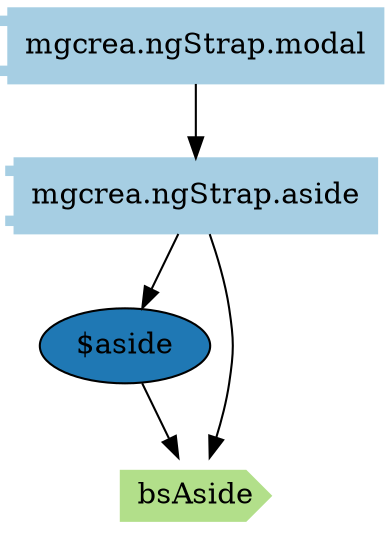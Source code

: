 digraph dependencies {
  node[shape="component",style="filled",colorscheme=paired12]


    node[shape="component"]
    "mgcrea.ngStrap.aside"[label="mgcrea.ngStrap.aside", color=1]

    
      "mgcrea.ngStrap.modal"[label="mgcrea.ngStrap.modal", color=1]
      "mgcrea.ngStrap.modal" -> "mgcrea.ngStrap.aside"
    


    node[shape="ellipse"]
    
      "$aside"[label="$aside", fillcolor=2]
      "mgcrea.ngStrap.aside" -> "$aside"
    


    

    

    

    node[shape="cds"]
    

    
      "bsAside"[label="bsAside", color=3]
      "mgcrea.ngStrap.aside" -> "bsAside"
    









    node[shape="ellipse",style="filled", color=9]
    
      
    

    
      
        "$aside"[label="$aside"]
        "$aside" -> "bsAside"
      
    


    

    

    

    


}
